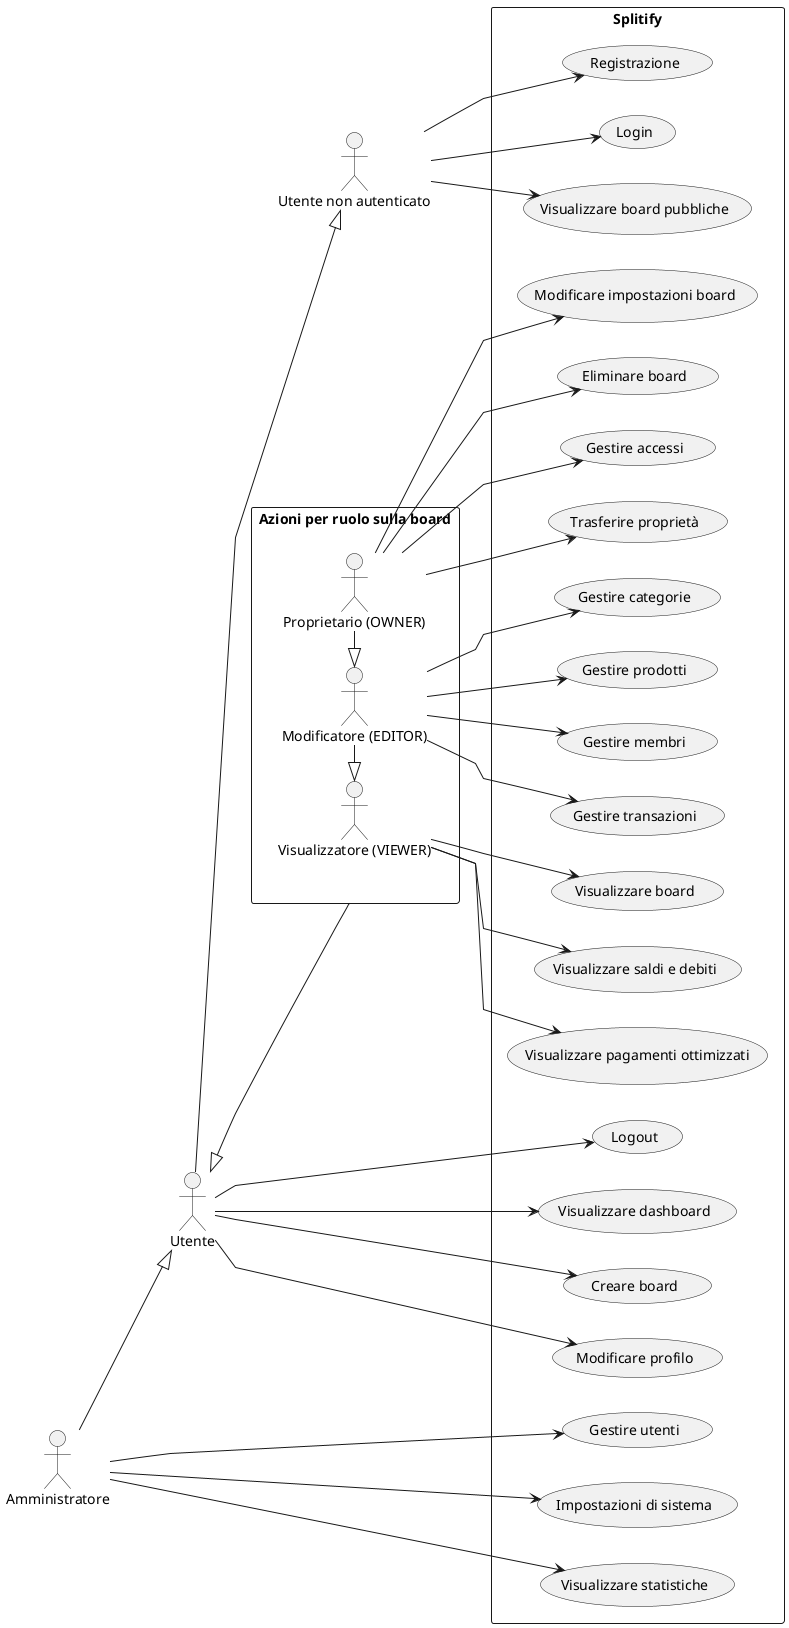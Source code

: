 @startuml usecase
skinparam linetype polyline
left to right direction

' Definizione degli attori principali
actor "Utente non autenticato" as Guest
actor "Utente" as User
actor "Amministratore" as Admin

' Definizione dei ruoli nelle board
rectangle "Azioni per ruolo sulla board" as userRoles {
    actor "Proprietario (OWNER)" as Owner
    actor "Modificatore (EDITOR)" as Editor
    actor "Visualizzatore (VIEWER)" as Viewer
    Editor -l-|> Viewer
    Owner -l-|> Editor
}

rectangle "Splitify" {
  ' Casi d'uso base per autenticazione
  usecase "Registrazione" as UC1
  usecase "Login" as UC2
  usecase "Logout" as UC3
  usecase "Visualizzare dashboard" as UC4

  ' Casi d'uso per la gestione delle board
  usecase "Creare board" as UC5
  usecase "Visualizzare board" as UC6

  ' Casi d'uso per il proprietario
  usecase "Modificare impostazioni board" as UC7
  usecase "Eliminare board" as UC8
  usecase "Gestire accessi" as UC9
  usecase "Trasferire proprietà" as UC10

  ' Casi d'uso per editor
  usecase "Gestire categorie" as UC11
  usecase "Gestire prodotti" as UC12
  usecase "Gestire membri" as UC13
  usecase "Gestire transazioni" as UC14

  ' Casi d'uso per visualizzatore
  usecase "Visualizzare saldi e debiti" as UC15
  usecase "Visualizzare pagamenti ottimizzati" as UC16

  ' Casi d'uso generali
  usecase "Modificare profilo" as UC17
  usecase "Visualizzare board pubbliche" as UC18

  ' Casi d'uso amministrativi
  usecase "Gestire utenti" as UC19
  usecase "Impostazioni di sistema" as UC20
  usecase "Visualizzare statistiche" as UC21
}

' Relazioni di ereditarietà tra attori
Admin --|> User
User --|> Guest

' Relazioni tra utente e ruoli nelle board
User <|-- userRoles

' Associazioni utente non autenticato
Guest --> UC1
Guest --> UC2
Guest --> UC18

' Associazioni utente normale
User --> UC3
User --> UC4
User --> UC5
User --> UC17

' Associazioni visualizzatore
Viewer --> UC6
Viewer --> UC15
Viewer --> UC16

' Associazioni editor
Editor --> UC11
Editor --> UC12
Editor --> UC13
Editor --> UC14

' Associazioni proprietario
Owner --> UC7
Owner --> UC8
Owner --> UC9
Owner --> UC10

' Associazioni amministratore
Admin --> UC19
Admin --> UC20
Admin --> UC21

@enduml
